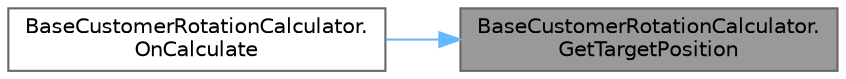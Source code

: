 digraph "BaseCustomerRotationCalculator.GetTargetPosition"
{
 // LATEX_PDF_SIZE
  bgcolor="transparent";
  edge [fontname=Helvetica,fontsize=10,labelfontname=Helvetica,labelfontsize=10];
  node [fontname=Helvetica,fontsize=10,shape=box,height=0.2,width=0.4];
  rankdir="RL";
  Node1 [id="Node000001",label="BaseCustomerRotationCalculator.\lGetTargetPosition",height=0.2,width=0.4,color="gray40", fillcolor="grey60", style="filled", fontcolor="black",tooltip=" "];
  Node1 -> Node2 [id="edge2_Node000001_Node000002",dir="back",color="steelblue1",style="solid",tooltip=" "];
  Node2 [id="Node000002",label="BaseCustomerRotationCalculator.\lOnCalculate",height=0.2,width=0.4,color="grey40", fillcolor="white", style="filled",URL="$class_base_customer_rotation_calculator.html#a641e99b7e12bafed08be91a84ba8f431",tooltip=" "];
}
